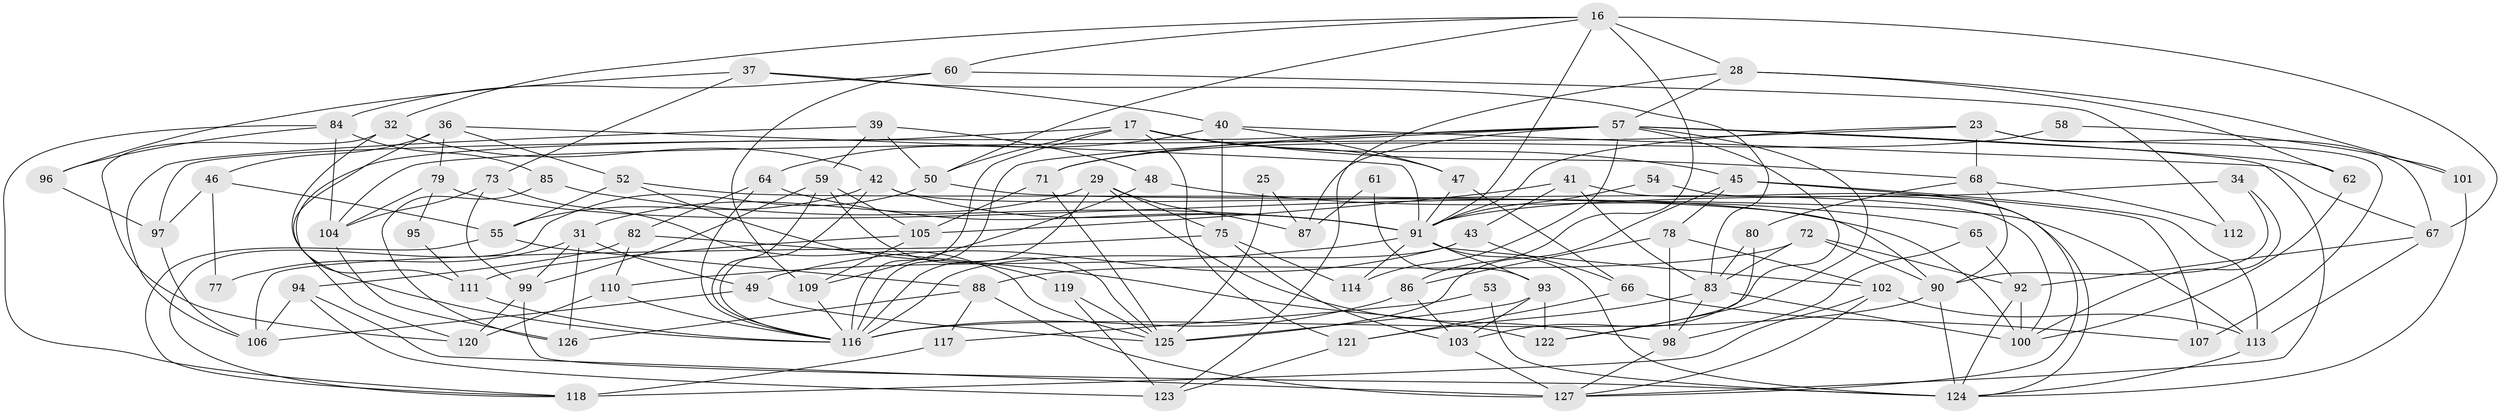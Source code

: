 // original degree distribution, {3: 0.23622047244094488, 6: 0.10236220472440945, 4: 0.3779527559055118, 5: 0.1732283464566929, 2: 0.09448818897637795, 7: 0.015748031496062992}
// Generated by graph-tools (version 1.1) at 2025/53/03/04/25 21:53:20]
// undirected, 88 vertices, 200 edges
graph export_dot {
graph [start="1"]
  node [color=gray90,style=filled];
  16 [super="+14"];
  17 [super="+7+6"];
  23 [super="+10"];
  25;
  28;
  29 [super="+26"];
  31;
  32;
  34;
  36;
  37;
  39;
  40;
  41;
  42;
  43;
  45;
  46;
  47 [super="+22"];
  48;
  49;
  50 [super="+15"];
  52;
  53;
  54;
  55;
  57 [super="+35+19"];
  58;
  59 [super="+11"];
  60;
  61;
  62;
  64;
  65;
  66;
  67;
  68;
  71;
  72;
  73;
  75;
  77;
  78;
  79 [super="+69"];
  80 [super="+51"];
  82;
  83 [super="+63"];
  84 [super="+12"];
  85;
  86 [super="+27"];
  87;
  88;
  90 [super="+2"];
  91 [super="+44+70+30+24"];
  92 [super="+38"];
  93 [super="+5+81"];
  94;
  95;
  96;
  97;
  98;
  99;
  100 [super="+18"];
  101;
  102;
  103 [super="+20"];
  104;
  105 [super="+21"];
  106;
  107;
  109;
  110;
  111;
  112;
  113;
  114;
  116 [super="+76+115"];
  117;
  118 [super="+13"];
  119;
  120;
  121;
  122 [super="+1"];
  123;
  124 [super="+74"];
  125 [super="+108"];
  126;
  127 [super="+3+56"];
  16 -- 28;
  16 -- 32;
  16 -- 86 [weight=2];
  16 -- 50;
  16 -- 67;
  16 -- 91;
  16 -- 60;
  17 -- 116 [weight=2];
  17 -- 45;
  17 -- 121;
  17 -- 97;
  17 -- 68;
  17 -- 47;
  17 -- 50;
  23 -- 104;
  23 -- 67;
  23 -- 107;
  23 -- 91;
  23 -- 68;
  25 -- 87;
  25 -- 125;
  28 -- 123;
  28 -- 62;
  28 -- 101;
  28 -- 57;
  29 -- 98;
  29 -- 116;
  29 -- 75;
  29 -- 87;
  29 -- 31;
  31 -- 49;
  31 -- 99;
  31 -- 77;
  31 -- 126;
  32 -- 42;
  32 -- 111;
  32 -- 120;
  34 -- 90;
  34 -- 100;
  34 -- 91;
  36 -- 52;
  36 -- 46;
  36 -- 79;
  36 -- 116;
  36 -- 91;
  37 -- 40;
  37 -- 83;
  37 -- 73;
  37 -- 96;
  39 -- 106;
  39 -- 48;
  39 -- 59;
  39 -- 50;
  40 -- 64;
  40 -- 67;
  40 -- 75;
  40 -- 47;
  41 -- 43;
  41 -- 105;
  41 -- 83;
  41 -- 124;
  42 -- 100;
  42 -- 55;
  42 -- 116;
  42 -- 91;
  43 -- 49;
  43 -- 66;
  43 -- 116;
  45 -- 125;
  45 -- 107;
  45 -- 78;
  45 -- 113;
  46 -- 97;
  46 -- 55;
  46 -- 77;
  47 -- 66;
  47 -- 91;
  48 -- 65;
  48 -- 109;
  49 -- 125;
  49 -- 106;
  50 -- 113;
  50 -- 118;
  52 -- 90;
  52 -- 55;
  52 -- 119;
  53 -- 117;
  53 -- 124;
  54 -- 127;
  54 -- 91;
  55 -- 88;
  55 -- 118;
  57 -- 120;
  57 -- 114;
  57 -- 122;
  57 -- 127;
  57 -- 87;
  57 -- 103;
  57 -- 116;
  57 -- 71;
  57 -- 62;
  58 -- 71;
  58 -- 101;
  59 -- 99;
  59 -- 116;
  59 -- 125;
  59 -- 105;
  60 -- 109;
  60 -- 112;
  60 -- 84;
  61 -- 87;
  61 -- 93;
  62 -- 100;
  64 -- 82;
  64 -- 116;
  64 -- 91;
  65 -- 98;
  65 -- 92;
  66 -- 121;
  66 -- 107;
  67 -- 113;
  67 -- 92 [weight=2];
  68 -- 80 [weight=2];
  68 -- 112;
  68 -- 90;
  71 -- 125;
  71 -- 105;
  72 -- 88;
  72 -- 90;
  72 -- 83;
  72 -- 92;
  73 -- 99;
  73 -- 104;
  73 -- 125;
  75 -- 114;
  75 -- 103;
  75 -- 106;
  78 -- 98;
  78 -- 102;
  78 -- 86;
  79 -- 100 [weight=2];
  79 -- 104;
  79 -- 95;
  80 -- 122;
  80 -- 83 [weight=2];
  82 -- 94;
  82 -- 110;
  82 -- 122;
  83 -- 98;
  83 -- 121;
  83 -- 100;
  84 -- 85;
  84 -- 118;
  84 -- 104;
  84 -- 96;
  85 -- 126;
  85 -- 91;
  86 -- 103;
  86 -- 116;
  88 -- 126;
  88 -- 117;
  88 -- 127;
  90 -- 116 [weight=4];
  90 -- 124;
  91 -- 110;
  91 -- 114;
  91 -- 102;
  91 -- 93 [weight=3];
  91 -- 124;
  92 -- 124;
  92 -- 100;
  93 -- 125 [weight=2];
  93 -- 103;
  93 -- 122;
  94 -- 123;
  94 -- 106;
  94 -- 127;
  95 -- 111;
  96 -- 97;
  97 -- 106;
  98 -- 127;
  99 -- 120;
  99 -- 124;
  101 -- 124;
  102 -- 113;
  102 -- 118;
  102 -- 127;
  103 -- 127 [weight=2];
  104 -- 126;
  105 -- 109;
  105 -- 111;
  109 -- 116;
  110 -- 120;
  110 -- 116;
  111 -- 116;
  113 -- 124;
  117 -- 118 [weight=2];
  119 -- 125;
  119 -- 123;
  121 -- 123;
}
